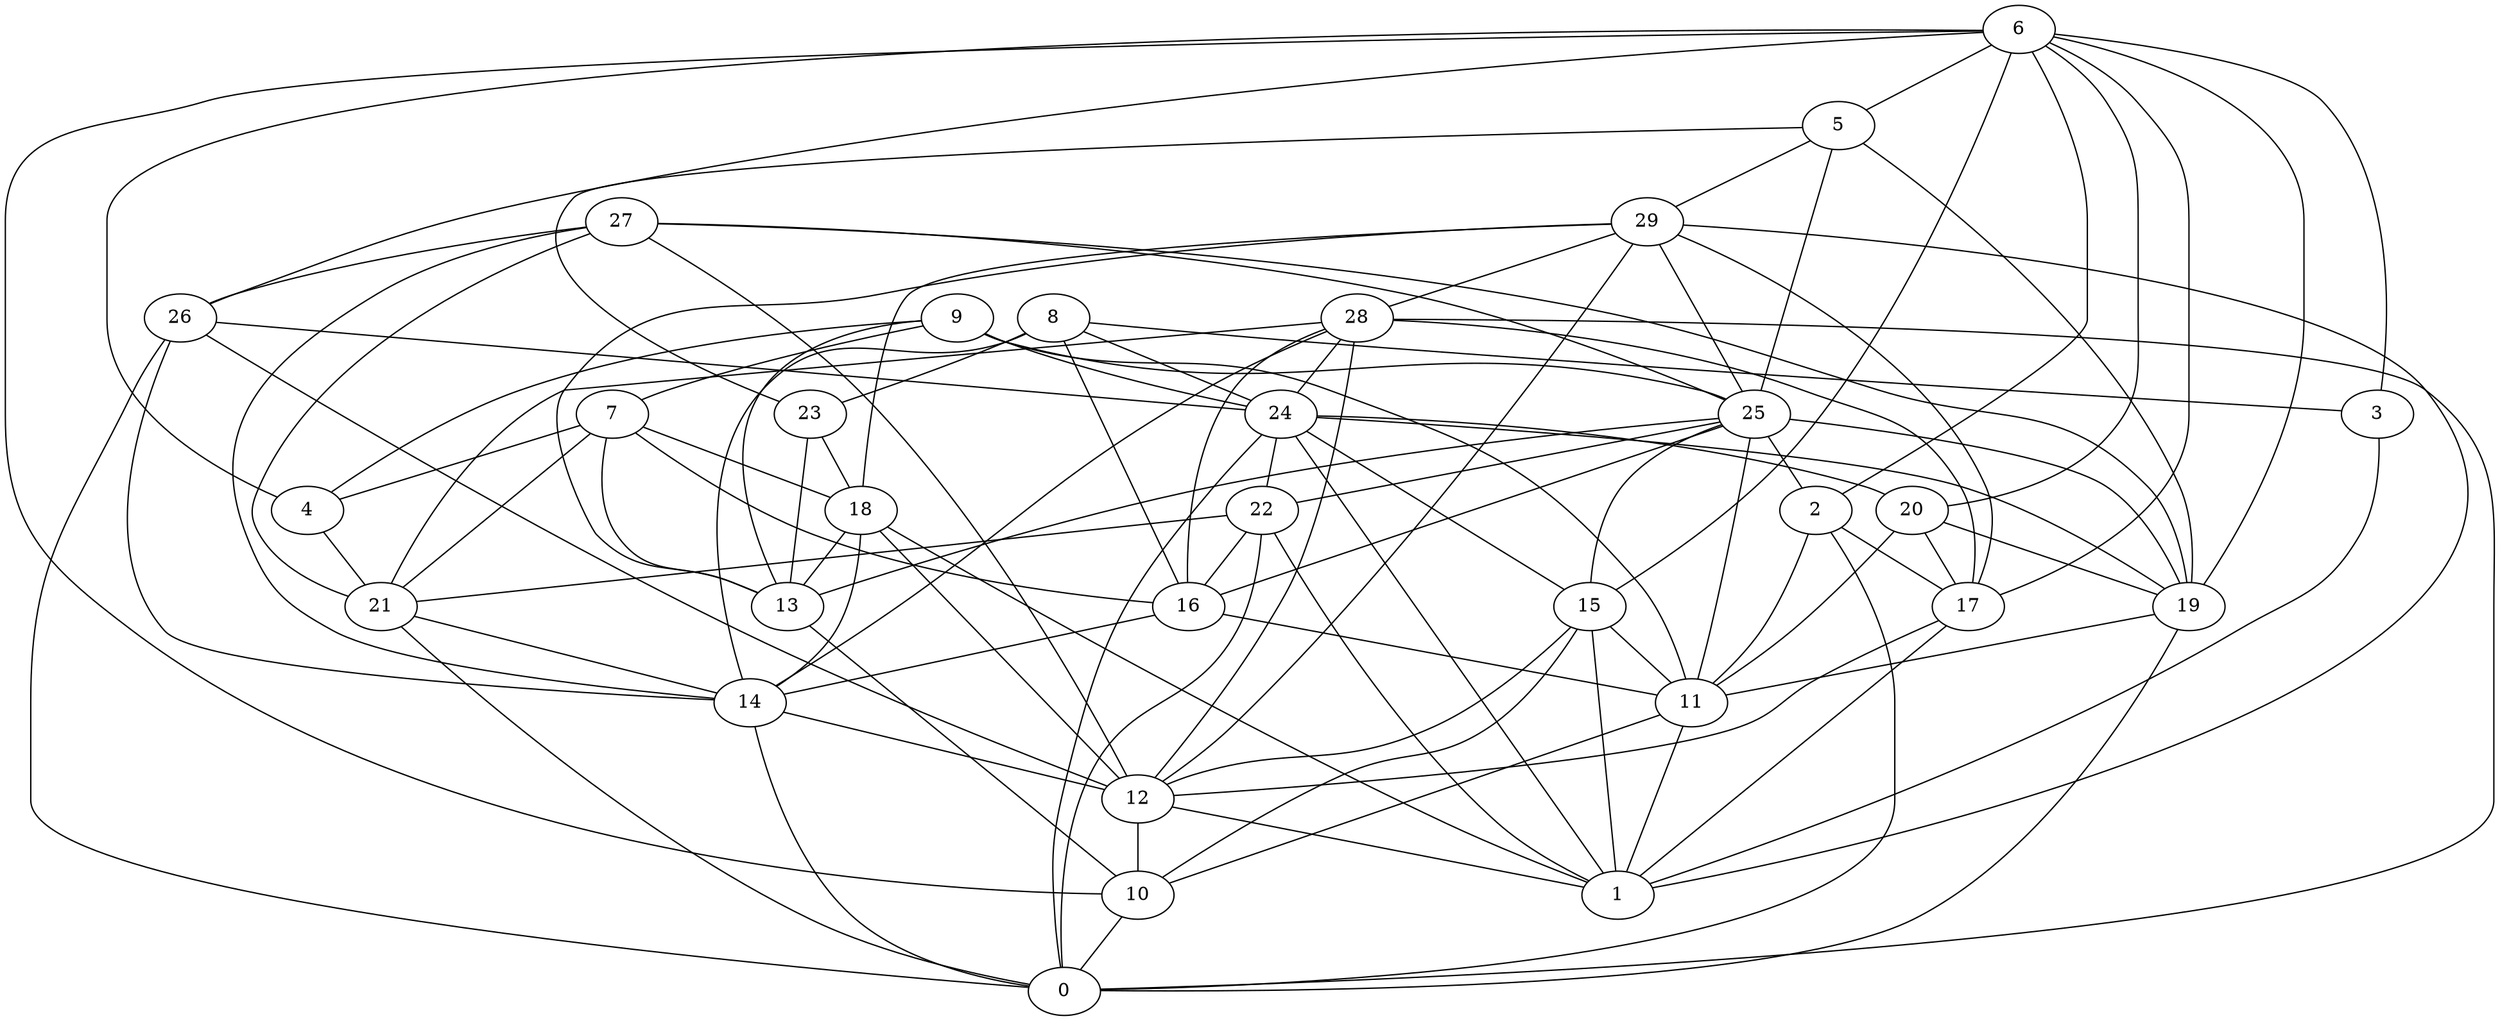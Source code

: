 digraph GG_graph {

subgraph G_graph {
edge [color = black]
"29" -> "13" [dir = none]
"29" -> "1" [dir = none]
"29" -> "25" [dir = none]
"15" -> "12" [dir = none]
"9" -> "24" [dir = none]
"9" -> "11" [dir = none]
"9" -> "7" [dir = none]
"9" -> "13" [dir = none]
"22" -> "1" [dir = none]
"22" -> "0" [dir = none]
"22" -> "16" [dir = none]
"22" -> "21" [dir = none]
"11" -> "10" [dir = none]
"18" -> "13" [dir = none]
"18" -> "1" [dir = none]
"18" -> "14" [dir = none]
"24" -> "20" [dir = none]
"24" -> "19" [dir = none]
"24" -> "1" [dir = none]
"24" -> "22" [dir = none]
"20" -> "17" [dir = none]
"20" -> "11" [dir = none]
"12" -> "1" [dir = none]
"26" -> "14" [dir = none]
"26" -> "0" [dir = none]
"26" -> "12" [dir = none]
"16" -> "14" [dir = none]
"8" -> "16" [dir = none]
"8" -> "3" [dir = none]
"17" -> "1" [dir = none]
"28" -> "14" [dir = none]
"28" -> "0" [dir = none]
"25" -> "11" [dir = none]
"25" -> "2" [dir = none]
"25" -> "13" [dir = none]
"25" -> "22" [dir = none]
"25" -> "15" [dir = none]
"27" -> "21" [dir = none]
"27" -> "14" [dir = none]
"27" -> "19" [dir = none]
"7" -> "13" [dir = none]
"7" -> "21" [dir = none]
"7" -> "16" [dir = none]
"7" -> "4" [dir = none]
"10" -> "0" [dir = none]
"19" -> "0" [dir = none]
"3" -> "1" [dir = none]
"6" -> "4" [dir = none]
"6" -> "17" [dir = none]
"6" -> "3" [dir = none]
"6" -> "10" [dir = none]
"6" -> "19" [dir = none]
"6" -> "2" [dir = none]
"23" -> "13" [dir = none]
"23" -> "18" [dir = none]
"5" -> "19" [dir = none]
"5" -> "23" [dir = none]
"5" -> "25" [dir = none]
"26" -> "24" [dir = none]
"25" -> "16" [dir = none]
"15" -> "11" [dir = none]
"27" -> "25" [dir = none]
"29" -> "17" [dir = none]
"15" -> "1" [dir = none]
"17" -> "12" [dir = none]
"15" -> "10" [dir = none]
"14" -> "0" [dir = none]
"18" -> "12" [dir = none]
"28" -> "21" [dir = none]
"13" -> "10" [dir = none]
"28" -> "17" [dir = none]
"25" -> "19" [dir = none]
"24" -> "0" [dir = none]
"2" -> "11" [dir = none]
"29" -> "18" [dir = none]
"4" -> "21" [dir = none]
"6" -> "5" [dir = none]
"2" -> "0" [dir = none]
"28" -> "24" [dir = none]
"8" -> "14" [dir = none]
"6" -> "20" [dir = none]
"28" -> "12" [dir = none]
"5" -> "29" [dir = none]
"8" -> "23" [dir = none]
"21" -> "14" [dir = none]
"21" -> "0" [dir = none]
"6" -> "26" [dir = none]
"8" -> "24" [dir = none]
"9" -> "25" [dir = none]
"9" -> "4" [dir = none]
"6" -> "15" [dir = none]
"20" -> "19" [dir = none]
"27" -> "26" [dir = none]
"12" -> "10" [dir = none]
"7" -> "18" [dir = none]
"16" -> "11" [dir = none]
"2" -> "17" [dir = none]
"28" -> "16" [dir = none]
"11" -> "1" [dir = none]
"27" -> "12" [dir = none]
"19" -> "11" [dir = none]
"14" -> "12" [dir = none]
"24" -> "15" [dir = none]
"29" -> "12" [dir = none]
"29" -> "28" [dir = none]
}

}
